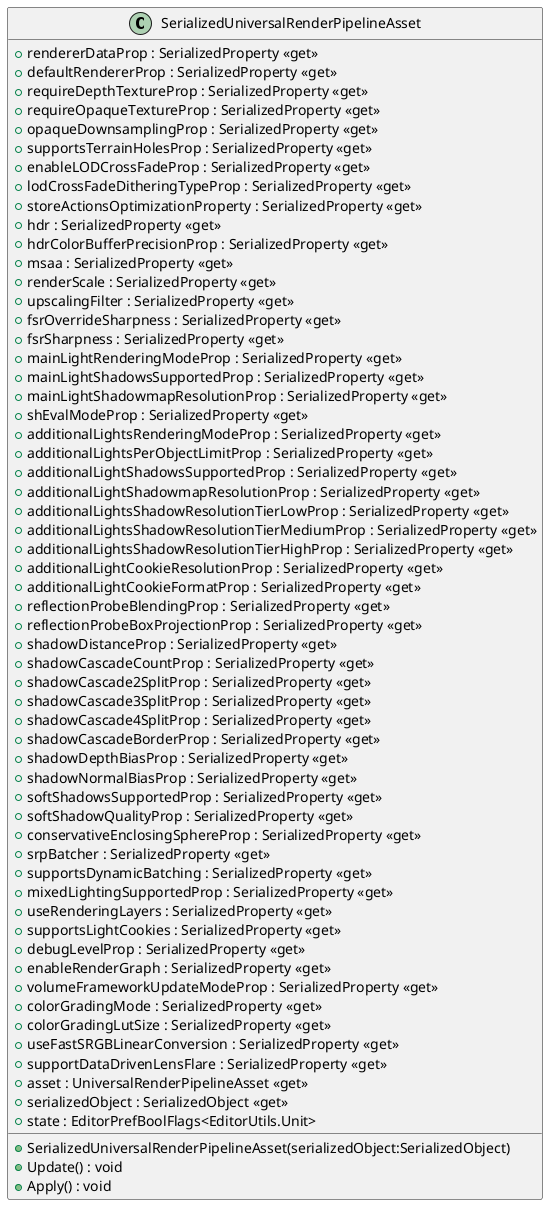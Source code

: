 @startuml
class SerializedUniversalRenderPipelineAsset {
    + rendererDataProp : SerializedProperty <<get>>
    + defaultRendererProp : SerializedProperty <<get>>
    + requireDepthTextureProp : SerializedProperty <<get>>
    + requireOpaqueTextureProp : SerializedProperty <<get>>
    + opaqueDownsamplingProp : SerializedProperty <<get>>
    + supportsTerrainHolesProp : SerializedProperty <<get>>
    + enableLODCrossFadeProp : SerializedProperty <<get>>
    + lodCrossFadeDitheringTypeProp : SerializedProperty <<get>>
    + storeActionsOptimizationProperty : SerializedProperty <<get>>
    + hdr : SerializedProperty <<get>>
    + hdrColorBufferPrecisionProp : SerializedProperty <<get>>
    + msaa : SerializedProperty <<get>>
    + renderScale : SerializedProperty <<get>>
    + upscalingFilter : SerializedProperty <<get>>
    + fsrOverrideSharpness : SerializedProperty <<get>>
    + fsrSharpness : SerializedProperty <<get>>
    + mainLightRenderingModeProp : SerializedProperty <<get>>
    + mainLightShadowsSupportedProp : SerializedProperty <<get>>
    + mainLightShadowmapResolutionProp : SerializedProperty <<get>>
    + shEvalModeProp : SerializedProperty <<get>>
    + additionalLightsRenderingModeProp : SerializedProperty <<get>>
    + additionalLightsPerObjectLimitProp : SerializedProperty <<get>>
    + additionalLightShadowsSupportedProp : SerializedProperty <<get>>
    + additionalLightShadowmapResolutionProp : SerializedProperty <<get>>
    + additionalLightsShadowResolutionTierLowProp : SerializedProperty <<get>>
    + additionalLightsShadowResolutionTierMediumProp : SerializedProperty <<get>>
    + additionalLightsShadowResolutionTierHighProp : SerializedProperty <<get>>
    + additionalLightCookieResolutionProp : SerializedProperty <<get>>
    + additionalLightCookieFormatProp : SerializedProperty <<get>>
    + reflectionProbeBlendingProp : SerializedProperty <<get>>
    + reflectionProbeBoxProjectionProp : SerializedProperty <<get>>
    + shadowDistanceProp : SerializedProperty <<get>>
    + shadowCascadeCountProp : SerializedProperty <<get>>
    + shadowCascade2SplitProp : SerializedProperty <<get>>
    + shadowCascade3SplitProp : SerializedProperty <<get>>
    + shadowCascade4SplitProp : SerializedProperty <<get>>
    + shadowCascadeBorderProp : SerializedProperty <<get>>
    + shadowDepthBiasProp : SerializedProperty <<get>>
    + shadowNormalBiasProp : SerializedProperty <<get>>
    + softShadowsSupportedProp : SerializedProperty <<get>>
    + softShadowQualityProp : SerializedProperty <<get>>
    + conservativeEnclosingSphereProp : SerializedProperty <<get>>
    + srpBatcher : SerializedProperty <<get>>
    + supportsDynamicBatching : SerializedProperty <<get>>
    + mixedLightingSupportedProp : SerializedProperty <<get>>
    + useRenderingLayers : SerializedProperty <<get>>
    + supportsLightCookies : SerializedProperty <<get>>
    + debugLevelProp : SerializedProperty <<get>>
    + enableRenderGraph : SerializedProperty <<get>>
    + volumeFrameworkUpdateModeProp : SerializedProperty <<get>>
    + colorGradingMode : SerializedProperty <<get>>
    + colorGradingLutSize : SerializedProperty <<get>>
    + useFastSRGBLinearConversion : SerializedProperty <<get>>
    + supportDataDrivenLensFlare : SerializedProperty <<get>>
    + asset : UniversalRenderPipelineAsset <<get>>
    + serializedObject : SerializedObject <<get>>
    + state : EditorPrefBoolFlags<EditorUtils.Unit>
    + SerializedUniversalRenderPipelineAsset(serializedObject:SerializedObject)
    + Update() : void
    + Apply() : void
}
@enduml
